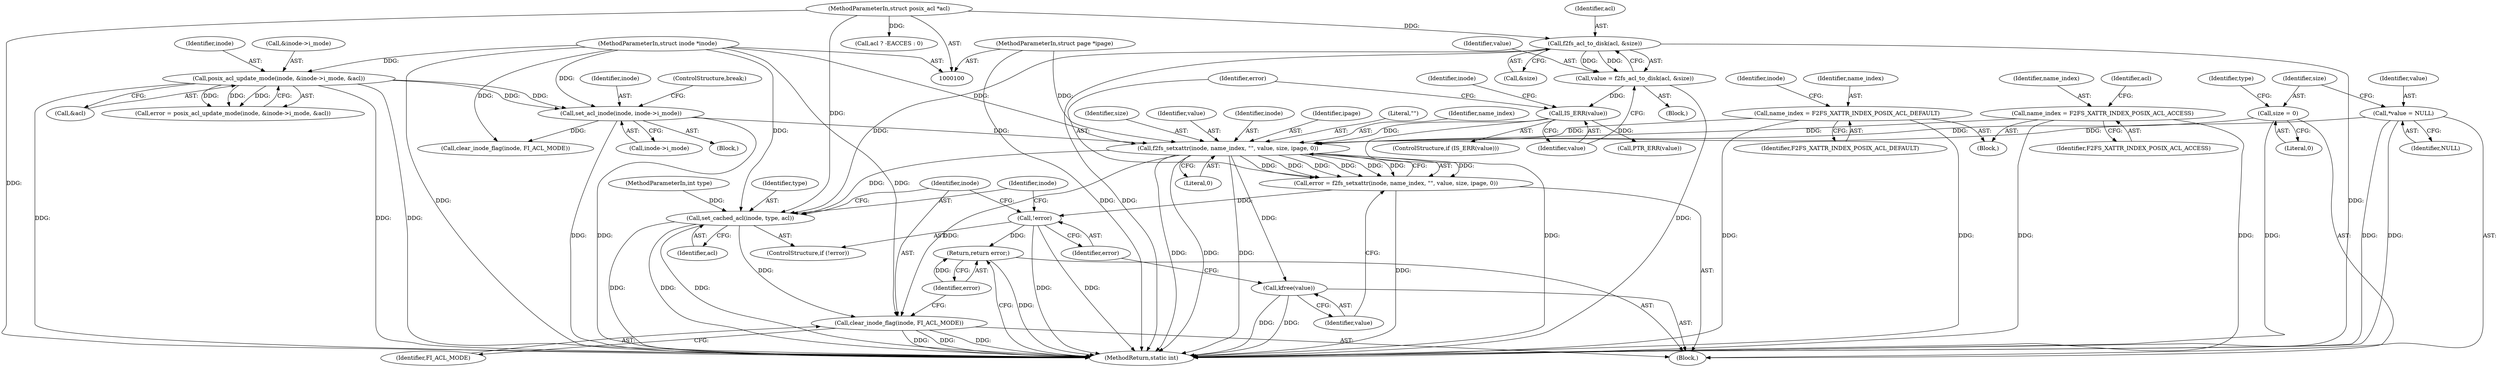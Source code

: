 digraph "0_linux_073931017b49d9458aa351605b43a7e34598caef_4@pointer" {
"1000190" [label="(Call,f2fs_setxattr(inode, name_index, \"\", value, size, ipage, 0))"];
"1000140" [label="(Call,set_acl_inode(inode, inode->i_mode))"];
"1000128" [label="(Call,posix_acl_update_mode(inode, &inode->i_mode, &acl))"];
"1000101" [label="(MethodParameterIn,struct inode *inode)"];
"1000120" [label="(Call,name_index = F2FS_XATTR_INDEX_POSIX_ACL_ACCESS)"];
"1000147" [label="(Call,name_index = F2FS_XATTR_INDEX_POSIX_ACL_DEFAULT)"];
"1000177" [label="(Call,IS_ERR(value))"];
"1000170" [label="(Call,value = f2fs_acl_to_disk(acl, &size))"];
"1000172" [label="(Call,f2fs_acl_to_disk(acl, &size))"];
"1000103" [label="(MethodParameterIn,struct posix_acl *acl)"];
"1000108" [label="(Call,*value = NULL)"];
"1000112" [label="(Call,size = 0)"];
"1000104" [label="(MethodParameterIn,struct page *ipage)"];
"1000188" [label="(Call,error = f2fs_setxattr(inode, name_index, \"\", value, size, ipage, 0))"];
"1000201" [label="(Call,!error)"];
"1000210" [label="(Return,return error;)"];
"1000198" [label="(Call,kfree(value))"];
"1000203" [label="(Call,set_cached_acl(inode, type, acl))"];
"1000207" [label="(Call,clear_inode_flag(inode, FI_ACL_MODE))"];
"1000120" [label="(Call,name_index = F2FS_XATTR_INDEX_POSIX_ACL_ACCESS)"];
"1000204" [label="(Identifier,inode)"];
"1000109" [label="(Identifier,value)"];
"1000124" [label="(Identifier,acl)"];
"1000171" [label="(Identifier,value)"];
"1000141" [label="(Identifier,inode)"];
"1000149" [label="(Identifier,F2FS_XATTR_INDEX_POSIX_ACL_DEFAULT)"];
"1000121" [label="(Identifier,name_index)"];
"1000176" [label="(ControlStructure,if (IS_ERR(value)))"];
"1000126" [label="(Call,error = posix_acl_update_mode(inode, &inode->i_mode, &acl))"];
"1000147" [label="(Call,name_index = F2FS_XATTR_INDEX_POSIX_ACL_DEFAULT)"];
"1000201" [label="(Call,!error)"];
"1000193" [label="(Literal,\"\")"];
"1000202" [label="(Identifier,error)"];
"1000211" [label="(Identifier,error)"];
"1000102" [label="(MethodParameterIn,int type)"];
"1000198" [label="(Call,kfree(value))"];
"1000129" [label="(Identifier,inode)"];
"1000208" [label="(Identifier,inode)"];
"1000197" [label="(Literal,0)"];
"1000122" [label="(Identifier,F2FS_XATTR_INDEX_POSIX_ACL_ACCESS)"];
"1000101" [label="(MethodParameterIn,struct inode *inode)"];
"1000180" [label="(Call,clear_inode_flag(inode, FI_ACL_MODE))"];
"1000189" [label="(Identifier,error)"];
"1000118" [label="(Block,)"];
"1000192" [label="(Identifier,name_index)"];
"1000177" [label="(Call,IS_ERR(value))"];
"1000195" [label="(Identifier,size)"];
"1000178" [label="(Identifier,value)"];
"1000194" [label="(Identifier,value)"];
"1000212" [label="(MethodReturn,static int)"];
"1000112" [label="(Call,size = 0)"];
"1000157" [label="(Call,acl ? -EACCES : 0)"];
"1000210" [label="(Return,return error;)"];
"1000105" [label="(Block,)"];
"1000125" [label="(Block,)"];
"1000114" [label="(Literal,0)"];
"1000170" [label="(Call,value = f2fs_acl_to_disk(acl, &size))"];
"1000186" [label="(Call,PTR_ERR(value))"];
"1000190" [label="(Call,f2fs_setxattr(inode, name_index, \"\", value, size, ipage, 0))"];
"1000191" [label="(Identifier,inode)"];
"1000110" [label="(Identifier,NULL)"];
"1000104" [label="(MethodParameterIn,struct page *ipage)"];
"1000188" [label="(Call,error = f2fs_setxattr(inode, name_index, \"\", value, size, ipage, 0))"];
"1000200" [label="(ControlStructure,if (!error))"];
"1000148" [label="(Identifier,name_index)"];
"1000128" [label="(Call,posix_acl_update_mode(inode, &inode->i_mode, &acl))"];
"1000173" [label="(Identifier,acl)"];
"1000199" [label="(Identifier,value)"];
"1000113" [label="(Identifier,size)"];
"1000134" [label="(Call,&acl)"];
"1000209" [label="(Identifier,FI_ACL_MODE)"];
"1000145" [label="(ControlStructure,break;)"];
"1000140" [label="(Call,set_acl_inode(inode, inode->i_mode))"];
"1000108" [label="(Call,*value = NULL)"];
"1000154" [label="(Identifier,inode)"];
"1000169" [label="(Block,)"];
"1000142" [label="(Call,inode->i_mode)"];
"1000172" [label="(Call,f2fs_acl_to_disk(acl, &size))"];
"1000103" [label="(MethodParameterIn,struct posix_acl *acl)"];
"1000206" [label="(Identifier,acl)"];
"1000203" [label="(Call,set_cached_acl(inode, type, acl))"];
"1000117" [label="(Identifier,type)"];
"1000196" [label="(Identifier,ipage)"];
"1000205" [label="(Identifier,type)"];
"1000181" [label="(Identifier,inode)"];
"1000207" [label="(Call,clear_inode_flag(inode, FI_ACL_MODE))"];
"1000174" [label="(Call,&size)"];
"1000130" [label="(Call,&inode->i_mode)"];
"1000190" -> "1000188"  [label="AST: "];
"1000190" -> "1000197"  [label="CFG: "];
"1000191" -> "1000190"  [label="AST: "];
"1000192" -> "1000190"  [label="AST: "];
"1000193" -> "1000190"  [label="AST: "];
"1000194" -> "1000190"  [label="AST: "];
"1000195" -> "1000190"  [label="AST: "];
"1000196" -> "1000190"  [label="AST: "];
"1000197" -> "1000190"  [label="AST: "];
"1000188" -> "1000190"  [label="CFG: "];
"1000190" -> "1000212"  [label="DDG: "];
"1000190" -> "1000212"  [label="DDG: "];
"1000190" -> "1000212"  [label="DDG: "];
"1000190" -> "1000188"  [label="DDG: "];
"1000190" -> "1000188"  [label="DDG: "];
"1000190" -> "1000188"  [label="DDG: "];
"1000190" -> "1000188"  [label="DDG: "];
"1000190" -> "1000188"  [label="DDG: "];
"1000190" -> "1000188"  [label="DDG: "];
"1000190" -> "1000188"  [label="DDG: "];
"1000140" -> "1000190"  [label="DDG: "];
"1000101" -> "1000190"  [label="DDG: "];
"1000120" -> "1000190"  [label="DDG: "];
"1000147" -> "1000190"  [label="DDG: "];
"1000177" -> "1000190"  [label="DDG: "];
"1000108" -> "1000190"  [label="DDG: "];
"1000112" -> "1000190"  [label="DDG: "];
"1000104" -> "1000190"  [label="DDG: "];
"1000190" -> "1000198"  [label="DDG: "];
"1000190" -> "1000203"  [label="DDG: "];
"1000190" -> "1000207"  [label="DDG: "];
"1000140" -> "1000125"  [label="AST: "];
"1000140" -> "1000142"  [label="CFG: "];
"1000141" -> "1000140"  [label="AST: "];
"1000142" -> "1000140"  [label="AST: "];
"1000145" -> "1000140"  [label="CFG: "];
"1000140" -> "1000212"  [label="DDG: "];
"1000140" -> "1000212"  [label="DDG: "];
"1000128" -> "1000140"  [label="DDG: "];
"1000128" -> "1000140"  [label="DDG: "];
"1000101" -> "1000140"  [label="DDG: "];
"1000140" -> "1000180"  [label="DDG: "];
"1000128" -> "1000126"  [label="AST: "];
"1000128" -> "1000134"  [label="CFG: "];
"1000129" -> "1000128"  [label="AST: "];
"1000130" -> "1000128"  [label="AST: "];
"1000134" -> "1000128"  [label="AST: "];
"1000126" -> "1000128"  [label="CFG: "];
"1000128" -> "1000212"  [label="DDG: "];
"1000128" -> "1000212"  [label="DDG: "];
"1000128" -> "1000212"  [label="DDG: "];
"1000128" -> "1000126"  [label="DDG: "];
"1000128" -> "1000126"  [label="DDG: "];
"1000128" -> "1000126"  [label="DDG: "];
"1000101" -> "1000128"  [label="DDG: "];
"1000101" -> "1000100"  [label="AST: "];
"1000101" -> "1000212"  [label="DDG: "];
"1000101" -> "1000180"  [label="DDG: "];
"1000101" -> "1000203"  [label="DDG: "];
"1000101" -> "1000207"  [label="DDG: "];
"1000120" -> "1000118"  [label="AST: "];
"1000120" -> "1000122"  [label="CFG: "];
"1000121" -> "1000120"  [label="AST: "];
"1000122" -> "1000120"  [label="AST: "];
"1000124" -> "1000120"  [label="CFG: "];
"1000120" -> "1000212"  [label="DDG: "];
"1000120" -> "1000212"  [label="DDG: "];
"1000147" -> "1000118"  [label="AST: "];
"1000147" -> "1000149"  [label="CFG: "];
"1000148" -> "1000147"  [label="AST: "];
"1000149" -> "1000147"  [label="AST: "];
"1000154" -> "1000147"  [label="CFG: "];
"1000147" -> "1000212"  [label="DDG: "];
"1000147" -> "1000212"  [label="DDG: "];
"1000177" -> "1000176"  [label="AST: "];
"1000177" -> "1000178"  [label="CFG: "];
"1000178" -> "1000177"  [label="AST: "];
"1000181" -> "1000177"  [label="CFG: "];
"1000189" -> "1000177"  [label="CFG: "];
"1000177" -> "1000212"  [label="DDG: "];
"1000170" -> "1000177"  [label="DDG: "];
"1000177" -> "1000186"  [label="DDG: "];
"1000170" -> "1000169"  [label="AST: "];
"1000170" -> "1000172"  [label="CFG: "];
"1000171" -> "1000170"  [label="AST: "];
"1000172" -> "1000170"  [label="AST: "];
"1000178" -> "1000170"  [label="CFG: "];
"1000170" -> "1000212"  [label="DDG: "];
"1000172" -> "1000170"  [label="DDG: "];
"1000172" -> "1000170"  [label="DDG: "];
"1000172" -> "1000174"  [label="CFG: "];
"1000173" -> "1000172"  [label="AST: "];
"1000174" -> "1000172"  [label="AST: "];
"1000172" -> "1000212"  [label="DDG: "];
"1000172" -> "1000212"  [label="DDG: "];
"1000103" -> "1000172"  [label="DDG: "];
"1000172" -> "1000203"  [label="DDG: "];
"1000103" -> "1000100"  [label="AST: "];
"1000103" -> "1000212"  [label="DDG: "];
"1000103" -> "1000157"  [label="DDG: "];
"1000103" -> "1000203"  [label="DDG: "];
"1000108" -> "1000105"  [label="AST: "];
"1000108" -> "1000110"  [label="CFG: "];
"1000109" -> "1000108"  [label="AST: "];
"1000110" -> "1000108"  [label="AST: "];
"1000113" -> "1000108"  [label="CFG: "];
"1000108" -> "1000212"  [label="DDG: "];
"1000108" -> "1000212"  [label="DDG: "];
"1000112" -> "1000105"  [label="AST: "];
"1000112" -> "1000114"  [label="CFG: "];
"1000113" -> "1000112"  [label="AST: "];
"1000114" -> "1000112"  [label="AST: "];
"1000117" -> "1000112"  [label="CFG: "];
"1000112" -> "1000212"  [label="DDG: "];
"1000104" -> "1000100"  [label="AST: "];
"1000104" -> "1000212"  [label="DDG: "];
"1000188" -> "1000105"  [label="AST: "];
"1000189" -> "1000188"  [label="AST: "];
"1000199" -> "1000188"  [label="CFG: "];
"1000188" -> "1000212"  [label="DDG: "];
"1000188" -> "1000201"  [label="DDG: "];
"1000201" -> "1000200"  [label="AST: "];
"1000201" -> "1000202"  [label="CFG: "];
"1000202" -> "1000201"  [label="AST: "];
"1000204" -> "1000201"  [label="CFG: "];
"1000208" -> "1000201"  [label="CFG: "];
"1000201" -> "1000212"  [label="DDG: "];
"1000201" -> "1000212"  [label="DDG: "];
"1000201" -> "1000210"  [label="DDG: "];
"1000210" -> "1000105"  [label="AST: "];
"1000210" -> "1000211"  [label="CFG: "];
"1000211" -> "1000210"  [label="AST: "];
"1000212" -> "1000210"  [label="CFG: "];
"1000210" -> "1000212"  [label="DDG: "];
"1000211" -> "1000210"  [label="DDG: "];
"1000198" -> "1000105"  [label="AST: "];
"1000198" -> "1000199"  [label="CFG: "];
"1000199" -> "1000198"  [label="AST: "];
"1000202" -> "1000198"  [label="CFG: "];
"1000198" -> "1000212"  [label="DDG: "];
"1000198" -> "1000212"  [label="DDG: "];
"1000203" -> "1000200"  [label="AST: "];
"1000203" -> "1000206"  [label="CFG: "];
"1000204" -> "1000203"  [label="AST: "];
"1000205" -> "1000203"  [label="AST: "];
"1000206" -> "1000203"  [label="AST: "];
"1000208" -> "1000203"  [label="CFG: "];
"1000203" -> "1000212"  [label="DDG: "];
"1000203" -> "1000212"  [label="DDG: "];
"1000203" -> "1000212"  [label="DDG: "];
"1000102" -> "1000203"  [label="DDG: "];
"1000203" -> "1000207"  [label="DDG: "];
"1000207" -> "1000105"  [label="AST: "];
"1000207" -> "1000209"  [label="CFG: "];
"1000208" -> "1000207"  [label="AST: "];
"1000209" -> "1000207"  [label="AST: "];
"1000211" -> "1000207"  [label="CFG: "];
"1000207" -> "1000212"  [label="DDG: "];
"1000207" -> "1000212"  [label="DDG: "];
"1000207" -> "1000212"  [label="DDG: "];
}
